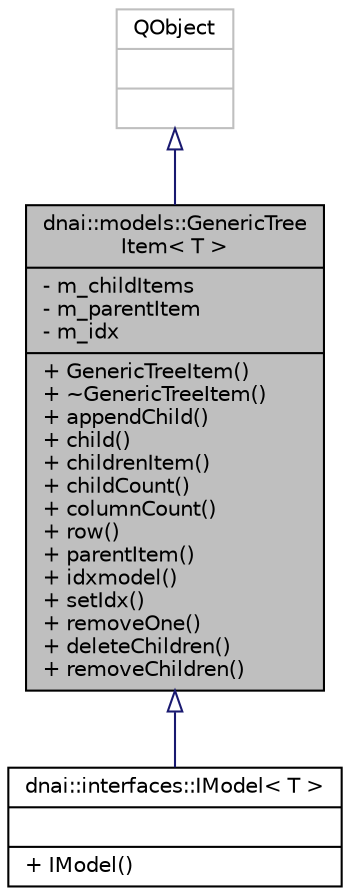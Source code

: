 digraph "dnai::models::GenericTreeItem&lt; T &gt;"
{
  edge [fontname="Helvetica",fontsize="10",labelfontname="Helvetica",labelfontsize="10"];
  node [fontname="Helvetica",fontsize="10",shape=record];
  Node1 [label="{dnai::models::GenericTree\lItem\< T \>\n|- m_childItems\l- m_parentItem\l- m_idx\l|+ GenericTreeItem()\l+ ~GenericTreeItem()\l+ appendChild()\l+ child()\l+ childrenItem()\l+ childCount()\l+ columnCount()\l+ row()\l+ parentItem()\l+ idxmodel()\l+ setIdx()\l+ removeOne()\l+ deleteChildren()\l+ removeChildren()\l}",height=0.2,width=0.4,color="black", fillcolor="grey75", style="filled", fontcolor="black"];
  Node2 -> Node1 [dir="back",color="midnightblue",fontsize="10",style="solid",arrowtail="onormal",fontname="Helvetica"];
  Node2 [label="{QObject\n||}",height=0.2,width=0.4,color="grey75", fillcolor="white", style="filled"];
  Node1 -> Node3 [dir="back",color="midnightblue",fontsize="10",style="solid",arrowtail="onormal",fontname="Helvetica"];
  Node3 [label="{dnai::interfaces::IModel\< T \>\n||+ IModel()\l}",height=0.2,width=0.4,color="black", fillcolor="white", style="filled",URL="$classdnai_1_1interfaces_1_1_i_model.html",tooltip="This class allow you to create a new serializable model and allow you to use it in a tree..."];
}
